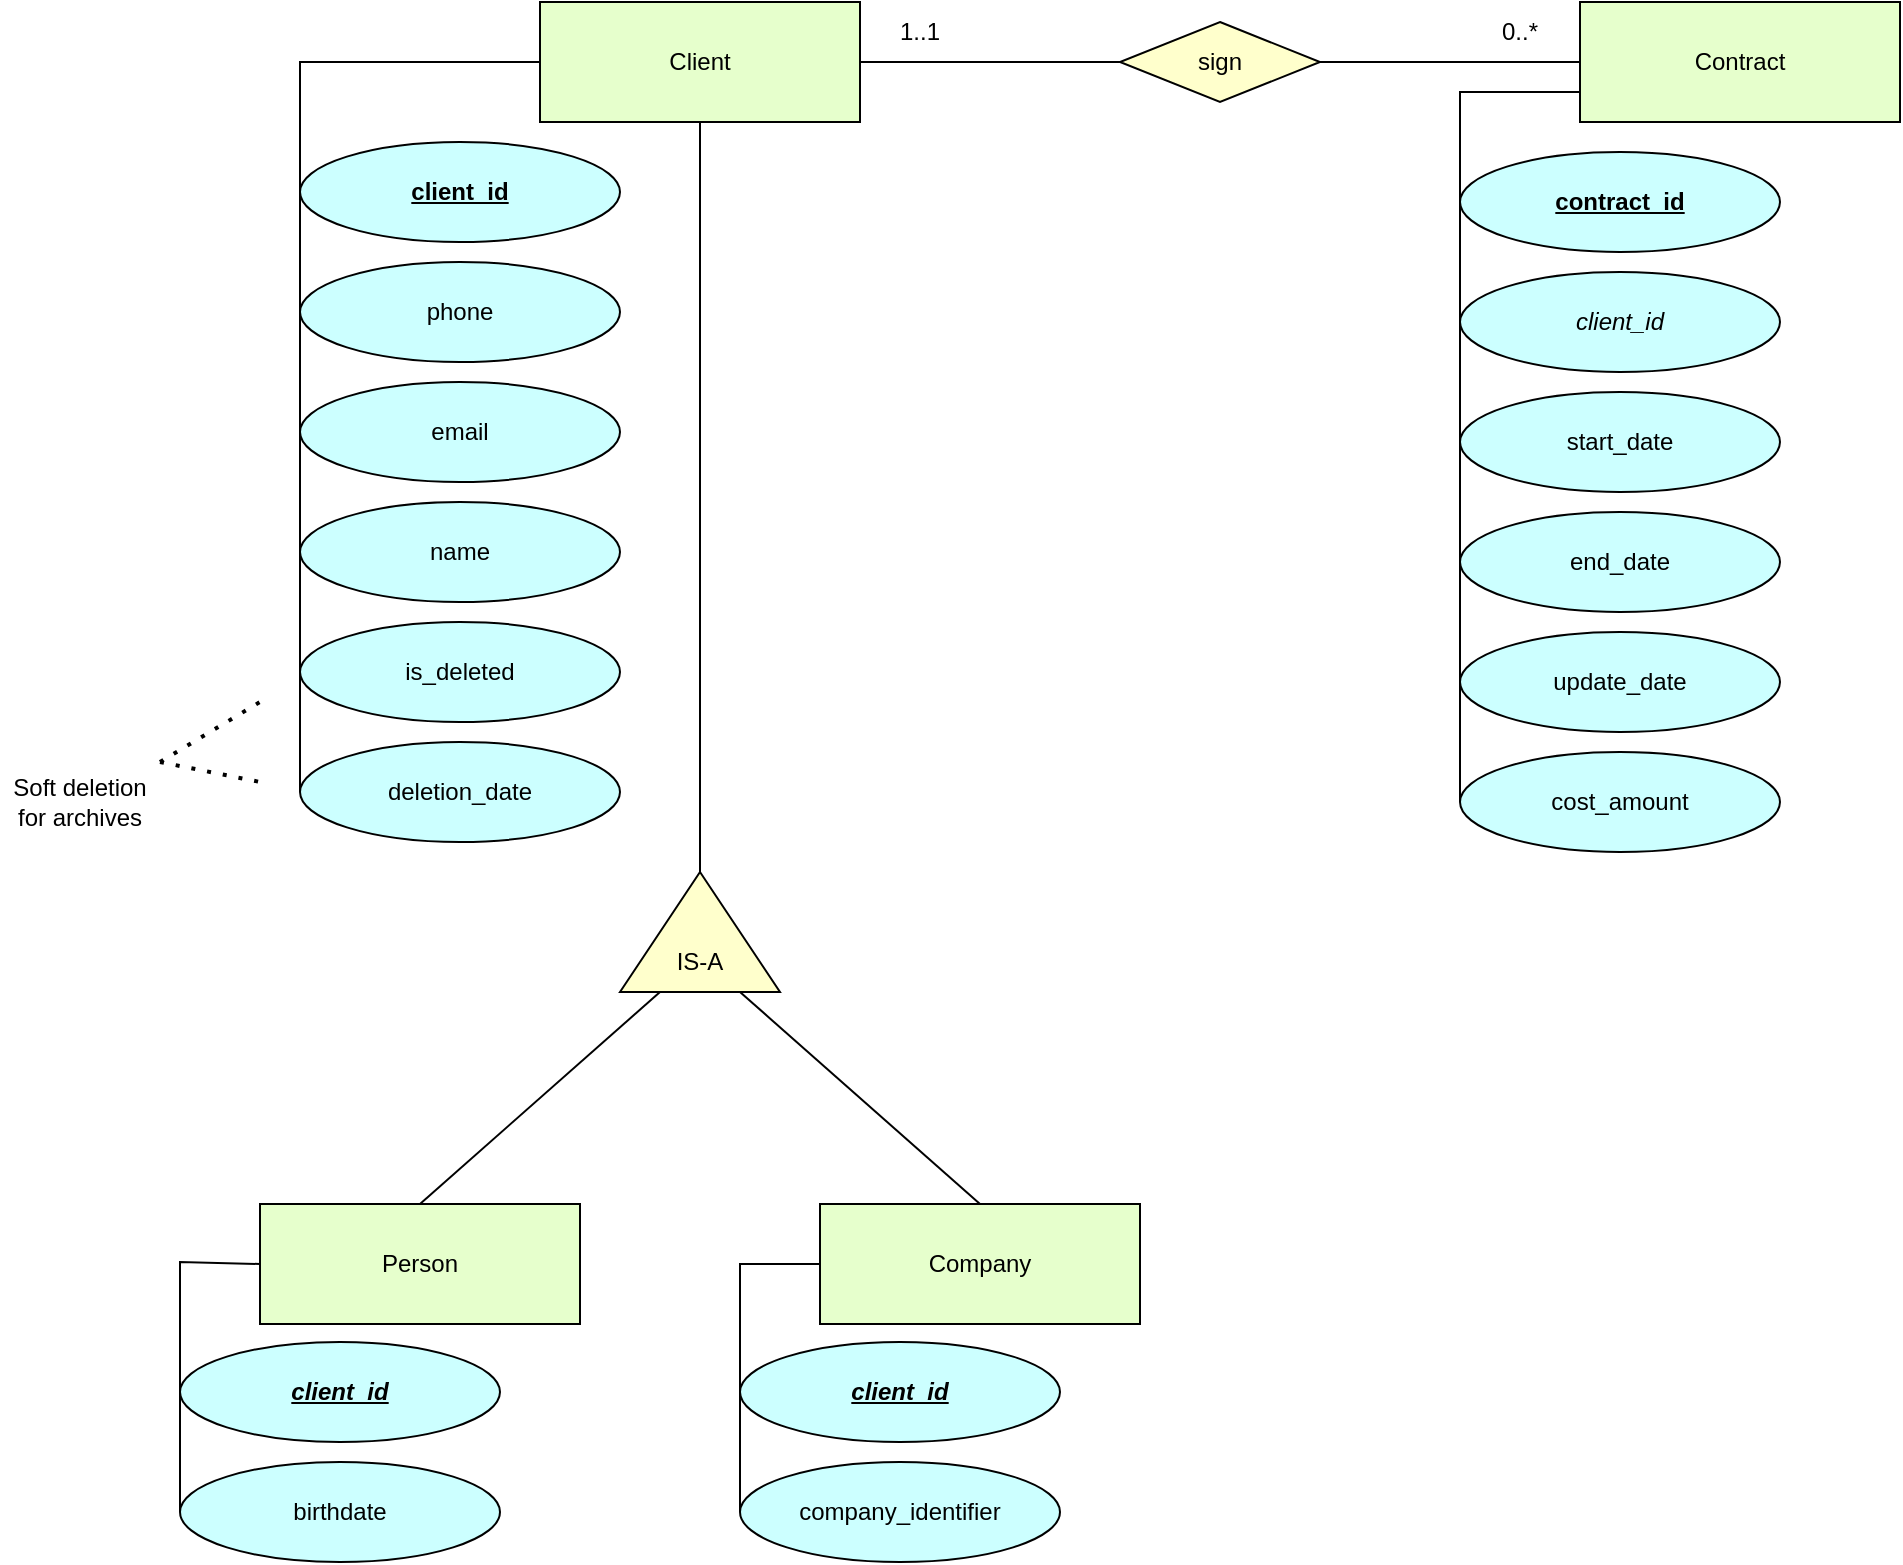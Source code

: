 <mxfile version="28.2.6">
  <diagram name="Page-1" id="Ky3ZZQYvCj5vKSZPcQct">
    <mxGraphModel dx="1463" dy="1102" grid="1" gridSize="10" guides="1" tooltips="1" connect="1" arrows="1" fold="1" page="1" pageScale="1" pageWidth="1654" pageHeight="1169" math="0" shadow="0">
      <root>
        <mxCell id="0" />
        <mxCell id="1" parent="0" />
        <mxCell id="20LRv7rVhu3HgmoaZlKi-34" value="" style="endArrow=none;html=1;rounded=0;entryX=0;entryY=0.75;entryDx=0;entryDy=0;exitX=0;exitY=0.5;exitDx=0;exitDy=0;" edge="1" parent="1" source="20LRv7rVhu3HgmoaZlKi-9" target="20LRv7rVhu3HgmoaZlKi-2">
          <mxGeometry width="50" height="50" relative="1" as="geometry">
            <mxPoint x="980" y="525" as="sourcePoint" />
            <mxPoint x="1260" y="210" as="targetPoint" />
            <Array as="points">
              <mxPoint x="1140" y="205" />
            </Array>
          </mxGeometry>
        </mxCell>
        <mxCell id="20LRv7rVhu3HgmoaZlKi-33" value="" style="endArrow=none;html=1;rounded=0;entryX=0;entryY=0.5;entryDx=0;entryDy=0;exitX=0;exitY=0.5;exitDx=0;exitDy=0;" edge="1" parent="1" source="20LRv7rVhu3HgmoaZlKi-39" target="20LRv7rVhu3HgmoaZlKi-1">
          <mxGeometry width="50" height="50" relative="1" as="geometry">
            <mxPoint x="920" y="520" as="sourcePoint" />
            <mxPoint x="970" y="470" as="targetPoint" />
            <Array as="points">
              <mxPoint x="560" y="190" />
            </Array>
          </mxGeometry>
        </mxCell>
        <mxCell id="20LRv7rVhu3HgmoaZlKi-1" value="Client" style="rounded=0;whiteSpace=wrap;html=1;fillColor=#E6FFCC;" vertex="1" parent="1">
          <mxGeometry x="680" y="160" width="160" height="60" as="geometry" />
        </mxCell>
        <mxCell id="20LRv7rVhu3HgmoaZlKi-2" value="Contract" style="rounded=0;whiteSpace=wrap;html=1;fillColor=#E6FFCC;" vertex="1" parent="1">
          <mxGeometry x="1200" y="160" width="160" height="60" as="geometry" />
        </mxCell>
        <mxCell id="20LRv7rVhu3HgmoaZlKi-3" value="phone" style="ellipse;whiteSpace=wrap;html=1;shadow=0;fillColor=#CCFFFF;" vertex="1" parent="1">
          <mxGeometry x="560" y="290" width="160" height="50" as="geometry" />
        </mxCell>
        <mxCell id="20LRv7rVhu3HgmoaZlKi-4" value="email" style="ellipse;whiteSpace=wrap;html=1;shadow=0;fillColor=#CCFFFF;" vertex="1" parent="1">
          <mxGeometry x="560" y="350" width="160" height="50" as="geometry" />
        </mxCell>
        <mxCell id="20LRv7rVhu3HgmoaZlKi-5" value="name" style="ellipse;whiteSpace=wrap;html=1;shadow=0;fillColor=#CCFFFF;" vertex="1" parent="1">
          <mxGeometry x="560" y="410" width="160" height="50" as="geometry" />
        </mxCell>
        <mxCell id="20LRv7rVhu3HgmoaZlKi-7" value="start_date" style="ellipse;whiteSpace=wrap;html=1;shadow=0;fillColor=#CCFFFF;" vertex="1" parent="1">
          <mxGeometry x="1140" y="355" width="160" height="50" as="geometry" />
        </mxCell>
        <mxCell id="20LRv7rVhu3HgmoaZlKi-8" value="end_date" style="ellipse;whiteSpace=wrap;html=1;shadow=0;fillColor=#CCFFFF;" vertex="1" parent="1">
          <mxGeometry x="1140" y="415" width="160" height="50" as="geometry" />
        </mxCell>
        <mxCell id="20LRv7rVhu3HgmoaZlKi-9" value="cost_amount" style="ellipse;whiteSpace=wrap;html=1;shadow=0;fillColor=#CCFFFF;" vertex="1" parent="1">
          <mxGeometry x="1140" y="535" width="160" height="50" as="geometry" />
        </mxCell>
        <mxCell id="20LRv7rVhu3HgmoaZlKi-10" value="update_date" style="ellipse;whiteSpace=wrap;html=1;shadow=0;fillColor=#CCFFFF;" vertex="1" parent="1">
          <mxGeometry x="1140" y="475" width="160" height="50" as="geometry" />
        </mxCell>
        <mxCell id="20LRv7rVhu3HgmoaZlKi-11" value="Person" style="rounded=0;whiteSpace=wrap;html=1;fillColor=#E6FFCC;" vertex="1" parent="1">
          <mxGeometry x="540" y="761" width="160" height="60" as="geometry" />
        </mxCell>
        <mxCell id="20LRv7rVhu3HgmoaZlKi-12" value="Company" style="rounded=0;whiteSpace=wrap;html=1;fillColor=#E6FFCC;" vertex="1" parent="1">
          <mxGeometry x="820" y="761" width="160" height="60" as="geometry" />
        </mxCell>
        <mxCell id="20LRv7rVhu3HgmoaZlKi-14" value="birthdate" style="ellipse;whiteSpace=wrap;html=1;shadow=0;fillColor=#CCFFFF;" vertex="1" parent="1">
          <mxGeometry x="500" y="890" width="160" height="50" as="geometry" />
        </mxCell>
        <mxCell id="20LRv7rVhu3HgmoaZlKi-15" value="company_identifier" style="ellipse;whiteSpace=wrap;html=1;fontStyle=0;shadow=0;fillColor=#CCFFFF;" vertex="1" parent="1">
          <mxGeometry x="780" y="890" width="160" height="50" as="geometry" />
        </mxCell>
        <mxCell id="20LRv7rVhu3HgmoaZlKi-16" value="" style="triangle;whiteSpace=wrap;html=1;rotation=-90;fillColor=#FFFFCC;" vertex="1" parent="1">
          <mxGeometry x="730" y="585" width="60" height="80" as="geometry" />
        </mxCell>
        <mxCell id="20LRv7rVhu3HgmoaZlKi-17" value="IS-A" style="text;html=1;whiteSpace=wrap;strokeColor=none;fillColor=none;align=center;verticalAlign=middle;rounded=0;" vertex="1" parent="1">
          <mxGeometry x="730" y="625" width="60" height="30" as="geometry" />
        </mxCell>
        <mxCell id="20LRv7rVhu3HgmoaZlKi-18" value="" style="endArrow=none;html=1;rounded=0;entryX=0.5;entryY=1;entryDx=0;entryDy=0;exitX=1;exitY=0.5;exitDx=0;exitDy=0;" edge="1" parent="1" source="20LRv7rVhu3HgmoaZlKi-16" target="20LRv7rVhu3HgmoaZlKi-1">
          <mxGeometry width="50" height="50" relative="1" as="geometry">
            <mxPoint x="1120" y="590" as="sourcePoint" />
            <mxPoint x="1170" y="540" as="targetPoint" />
          </mxGeometry>
        </mxCell>
        <mxCell id="20LRv7rVhu3HgmoaZlKi-19" value="" style="endArrow=none;html=1;rounded=0;exitX=0.5;exitY=0;exitDx=0;exitDy=0;entryX=0;entryY=0.75;entryDx=0;entryDy=0;" edge="1" parent="1" source="20LRv7rVhu3HgmoaZlKi-12" target="20LRv7rVhu3HgmoaZlKi-16">
          <mxGeometry width="50" height="50" relative="1" as="geometry">
            <mxPoint x="1120" y="705" as="sourcePoint" />
            <mxPoint x="820" y="655" as="targetPoint" />
          </mxGeometry>
        </mxCell>
        <mxCell id="20LRv7rVhu3HgmoaZlKi-20" value="" style="endArrow=none;html=1;rounded=0;entryX=0;entryY=0.25;entryDx=0;entryDy=0;exitX=0.5;exitY=0;exitDx=0;exitDy=0;" edge="1" parent="1" source="20LRv7rVhu3HgmoaZlKi-11" target="20LRv7rVhu3HgmoaZlKi-16">
          <mxGeometry width="50" height="50" relative="1" as="geometry">
            <mxPoint x="810" y="775" as="sourcePoint" />
            <mxPoint x="750" y="695" as="targetPoint" />
          </mxGeometry>
        </mxCell>
        <mxCell id="20LRv7rVhu3HgmoaZlKi-21" value="sign" style="rhombus;whiteSpace=wrap;html=1;fillColor=#FFFFCC;" vertex="1" parent="1">
          <mxGeometry x="970" y="170" width="100" height="40" as="geometry" />
        </mxCell>
        <mxCell id="20LRv7rVhu3HgmoaZlKi-22" value="" style="endArrow=none;html=1;rounded=0;entryX=0;entryY=0.5;entryDx=0;entryDy=0;exitX=1;exitY=0.5;exitDx=0;exitDy=0;" edge="1" parent="1" source="20LRv7rVhu3HgmoaZlKi-1" target="20LRv7rVhu3HgmoaZlKi-21">
          <mxGeometry width="50" height="50" relative="1" as="geometry">
            <mxPoint x="1170" y="550" as="sourcePoint" />
            <mxPoint x="1220" y="500" as="targetPoint" />
          </mxGeometry>
        </mxCell>
        <mxCell id="20LRv7rVhu3HgmoaZlKi-23" value="" style="endArrow=none;html=1;rounded=0;entryX=0;entryY=0.5;entryDx=0;entryDy=0;exitX=1;exitY=0.5;exitDx=0;exitDy=0;" edge="1" parent="1" source="20LRv7rVhu3HgmoaZlKi-21" target="20LRv7rVhu3HgmoaZlKi-2">
          <mxGeometry width="50" height="50" relative="1" as="geometry">
            <mxPoint x="1170" y="550" as="sourcePoint" />
            <mxPoint x="1220" y="500" as="targetPoint" />
          </mxGeometry>
        </mxCell>
        <mxCell id="20LRv7rVhu3HgmoaZlKi-24" value="1..1" style="text;html=1;whiteSpace=wrap;strokeColor=none;fillColor=none;align=center;verticalAlign=middle;rounded=0;" vertex="1" parent="1">
          <mxGeometry x="840" y="160" width="60" height="30" as="geometry" />
        </mxCell>
        <mxCell id="20LRv7rVhu3HgmoaZlKi-25" value="0..*" style="text;html=1;whiteSpace=wrap;strokeColor=none;fillColor=none;align=center;verticalAlign=middle;rounded=0;" vertex="1" parent="1">
          <mxGeometry x="1140" y="160" width="60" height="30" as="geometry" />
        </mxCell>
        <mxCell id="20LRv7rVhu3HgmoaZlKi-26" value="&lt;i&gt;client_id&lt;/i&gt;" style="ellipse;whiteSpace=wrap;html=1;shadow=0;fillColor=#CCFFFF;" vertex="1" parent="1">
          <mxGeometry x="1140" y="295" width="160" height="50" as="geometry" />
        </mxCell>
        <mxCell id="20LRv7rVhu3HgmoaZlKi-28" value="contract_id" style="ellipse;whiteSpace=wrap;html=1;fontStyle=5;shadow=0;fillColor=#CCFFFF;" vertex="1" parent="1">
          <mxGeometry x="1140" y="235" width="160" height="50" as="geometry" />
        </mxCell>
        <mxCell id="20LRv7rVhu3HgmoaZlKi-29" value="client_id" style="ellipse;whiteSpace=wrap;html=1;fontStyle=5;shadow=0;fillColor=#CCFFFF;" vertex="1" parent="1">
          <mxGeometry x="560" y="230" width="160" height="50" as="geometry" />
        </mxCell>
        <mxCell id="20LRv7rVhu3HgmoaZlKi-30" value="client_id" style="ellipse;whiteSpace=wrap;html=1;fontStyle=7;shadow=0;fillColor=#CCFFFF;" vertex="1" parent="1">
          <mxGeometry x="780" y="830" width="160" height="50" as="geometry" />
        </mxCell>
        <mxCell id="20LRv7rVhu3HgmoaZlKi-32" value="client_id" style="ellipse;whiteSpace=wrap;html=1;fontStyle=7;shadow=0;fillColor=#CCFFFF;" vertex="1" parent="1">
          <mxGeometry x="500" y="830" width="160" height="50" as="geometry" />
        </mxCell>
        <mxCell id="20LRv7rVhu3HgmoaZlKi-35" value="" style="endArrow=none;html=1;rounded=0;entryX=0;entryY=0.5;entryDx=0;entryDy=0;exitX=0;exitY=0.5;exitDx=0;exitDy=0;" edge="1" parent="1" source="20LRv7rVhu3HgmoaZlKi-14" target="20LRv7rVhu3HgmoaZlKi-11">
          <mxGeometry width="50" height="50" relative="1" as="geometry">
            <mxPoint x="800" y="765" as="sourcePoint" />
            <mxPoint x="850" y="715" as="targetPoint" />
            <Array as="points">
              <mxPoint x="500" y="790" />
            </Array>
          </mxGeometry>
        </mxCell>
        <mxCell id="20LRv7rVhu3HgmoaZlKi-36" value="" style="endArrow=none;html=1;rounded=0;entryX=0;entryY=0.5;entryDx=0;entryDy=0;exitX=0;exitY=0.5;exitDx=0;exitDy=0;" edge="1" parent="1" source="20LRv7rVhu3HgmoaZlKi-15" target="20LRv7rVhu3HgmoaZlKi-12">
          <mxGeometry width="50" height="50" relative="1" as="geometry">
            <mxPoint x="800" y="765" as="sourcePoint" />
            <mxPoint x="850" y="715" as="targetPoint" />
            <Array as="points">
              <mxPoint x="780" y="791" />
            </Array>
          </mxGeometry>
        </mxCell>
        <mxCell id="20LRv7rVhu3HgmoaZlKi-37" value="is_deleted" style="ellipse;whiteSpace=wrap;html=1;shadow=0;fillColor=#CCFFFF;" vertex="1" parent="1">
          <mxGeometry x="560" y="470" width="160" height="50" as="geometry" />
        </mxCell>
        <mxCell id="20LRv7rVhu3HgmoaZlKi-39" value="deletion_date" style="ellipse;whiteSpace=wrap;html=1;shadow=0;fillColor=#CCFFFF;" vertex="1" parent="1">
          <mxGeometry x="560" y="530" width="160" height="50" as="geometry" />
        </mxCell>
        <mxCell id="20LRv7rVhu3HgmoaZlKi-41" value="Soft deletion for archives" style="text;html=1;whiteSpace=wrap;strokeColor=none;fillColor=none;align=center;verticalAlign=middle;rounded=0;" vertex="1" parent="1">
          <mxGeometry x="410" y="540" width="80" height="40" as="geometry" />
        </mxCell>
        <mxCell id="20LRv7rVhu3HgmoaZlKi-42" value="" style="endArrow=none;dashed=1;html=1;dashPattern=1 3;strokeWidth=2;rounded=0;exitX=1;exitY=0;exitDx=0;exitDy=0;" edge="1" parent="1" source="20LRv7rVhu3HgmoaZlKi-41">
          <mxGeometry width="50" height="50" relative="1" as="geometry">
            <mxPoint x="800" y="530" as="sourcePoint" />
            <mxPoint x="540" y="510" as="targetPoint" />
          </mxGeometry>
        </mxCell>
        <mxCell id="20LRv7rVhu3HgmoaZlKi-43" value="" style="endArrow=none;dashed=1;html=1;dashPattern=1 3;strokeWidth=2;rounded=0;exitX=1;exitY=0;exitDx=0;exitDy=0;" edge="1" parent="1" source="20LRv7rVhu3HgmoaZlKi-41">
          <mxGeometry width="50" height="50" relative="1" as="geometry">
            <mxPoint x="520" y="590" as="sourcePoint" />
            <mxPoint x="540" y="550" as="targetPoint" />
          </mxGeometry>
        </mxCell>
      </root>
    </mxGraphModel>
  </diagram>
</mxfile>
